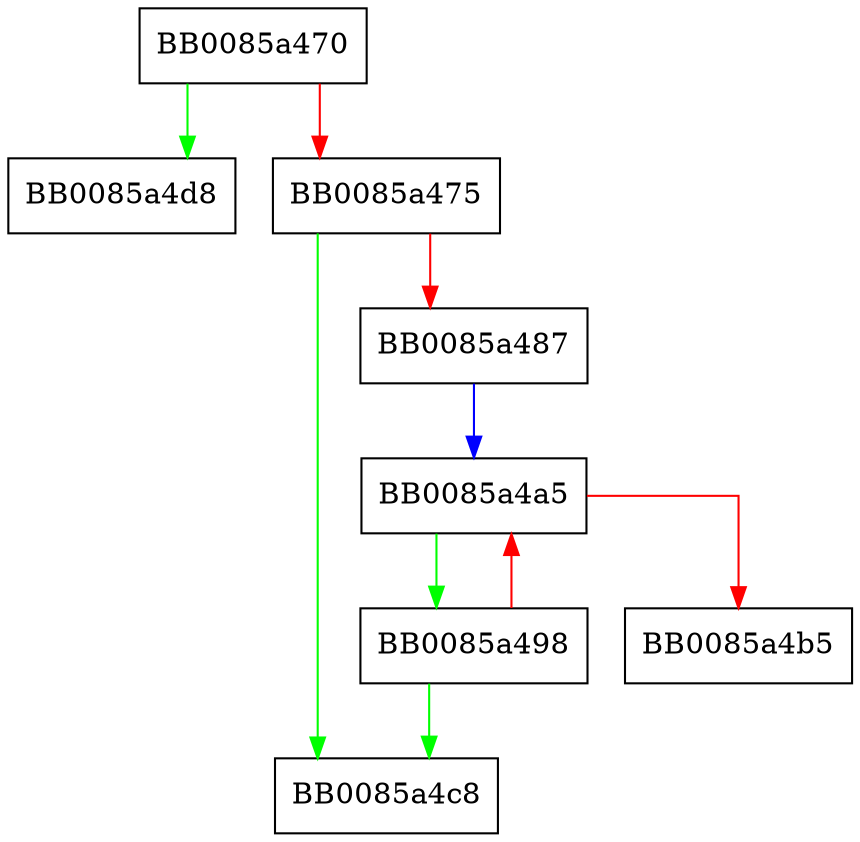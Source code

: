 digraph ossl_digest_md_to_nid {
  node [shape="box"];
  graph [splines=ortho];
  BB0085a470 -> BB0085a4d8 [color="green"];
  BB0085a470 -> BB0085a475 [color="red"];
  BB0085a475 -> BB0085a4c8 [color="green"];
  BB0085a475 -> BB0085a487 [color="red"];
  BB0085a487 -> BB0085a4a5 [color="blue"];
  BB0085a498 -> BB0085a4c8 [color="green"];
  BB0085a498 -> BB0085a4a5 [color="red"];
  BB0085a4a5 -> BB0085a498 [color="green"];
  BB0085a4a5 -> BB0085a4b5 [color="red"];
}